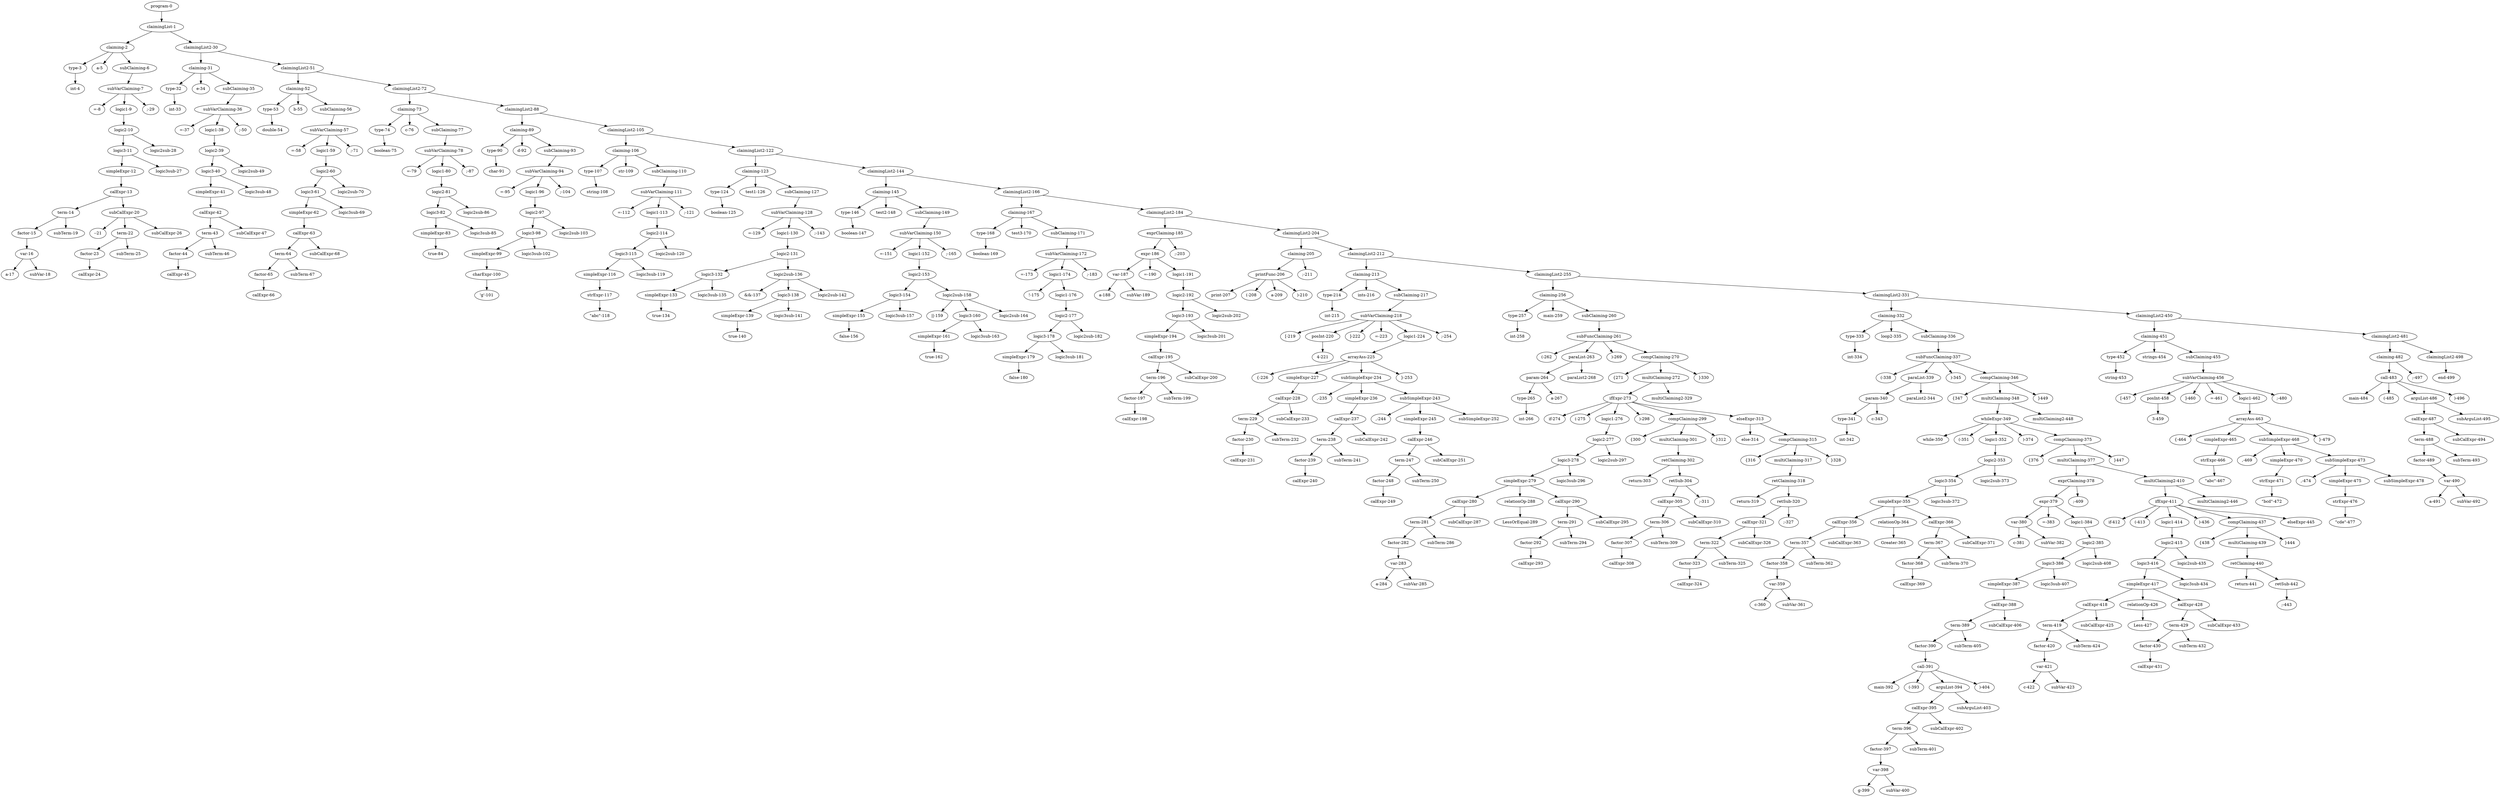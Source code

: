 digraph G {
<program-0>-><claimingList-1>;<claimingList-1>-><claiming-2>;<claiming-2>-><type-3>;<type-3>-><int-4>;<claiming-2>-><a-5>;<claiming-2>-><subClaiming-6>;<subClaiming-6>-><subVarClaiming-7>;<subVarClaiming-7>-><=-8>;<subVarClaiming-7>-><logic1-9>;<logic1-9>-><logic2-10>;<logic2-10>-><logic3-11>;<logic3-11>-><simpleExpr-12>;<simpleExpr-12>-><calExpr-13>;<calExpr-13>-><term-14>;<term-14>-><factor-15>;<factor-15>-><var-16>;<var-16>-><a-17>;<var-16>-><subVar-18>;<term-14>-><subTerm-19>;<calExpr-13>-><subCalExpr-20>;<subCalExpr-20>-><--21>;<subCalExpr-20>-><term-22>;<term-22>-><factor-23>;<factor-23>-><calExpr-24>;<term-22>-><subTerm-25>;<subCalExpr-20>-><subCalExpr-26>;<logic3-11>-><logic3sub-27>;<logic2-10>-><logic2sub-28>;<subVarClaiming-7>-><;-29>;<claimingList-1>-><claimingList2-30>;<claimingList2-30>-><claiming-31>;<claiming-31>-><type-32>;<type-32>-><int-33>;<claiming-31>-><e-34>;<claiming-31>-><subClaiming-35>;<subClaiming-35>-><subVarClaiming-36>;<subVarClaiming-36>-><=-37>;<subVarClaiming-36>-><logic1-38>;<logic1-38>-><logic2-39>;<logic2-39>-><logic3-40>;<logic3-40>-><simpleExpr-41>;<simpleExpr-41>-><calExpr-42>;<calExpr-42>-><term-43>;<term-43>-><factor-44>;<factor-44>-><calExpr-45>;<term-43>-><subTerm-46>;<calExpr-42>-><subCalExpr-47>;<logic3-40>-><logic3sub-48>;<logic2-39>-><logic2sub-49>;<subVarClaiming-36>-><;-50>;<claimingList2-30>-><claimingList2-51>;<claimingList2-51>-><claiming-52>;<claiming-52>-><type-53>;<type-53>-><double-54>;<claiming-52>-><b-55>;<claiming-52>-><subClaiming-56>;<subClaiming-56>-><subVarClaiming-57>;<subVarClaiming-57>-><=-58>;<subVarClaiming-57>-><logic1-59>;<logic1-59>-><logic2-60>;<logic2-60>-><logic3-61>;<logic3-61>-><simpleExpr-62>;<simpleExpr-62>-><calExpr-63>;<calExpr-63>-><term-64>;<term-64>-><factor-65>;<factor-65>-><calExpr-66>;<term-64>-><subTerm-67>;<calExpr-63>-><subCalExpr-68>;<logic3-61>-><logic3sub-69>;<logic2-60>-><logic2sub-70>;<subVarClaiming-57>-><;-71>;<claimingList2-51>-><claimingList2-72>;<claimingList2-72>-><claiming-73>;<claiming-73>-><type-74>;<type-74>-><boolean-75>;<claiming-73>-><c-76>;<claiming-73>-><subClaiming-77>;<subClaiming-77>-><subVarClaiming-78>;<subVarClaiming-78>-><=-79>;<subVarClaiming-78>-><logic1-80>;<logic1-80>-><logic2-81>;<logic2-81>-><logic3-82>;<logic3-82>-><simpleExpr-83>;<simpleExpr-83>-><true-84>;<logic3-82>-><logic3sub-85>;<logic2-81>-><logic2sub-86>;<subVarClaiming-78>-><;-87>;<claimingList2-72>-><claimingList2-88>;<claimingList2-88>-><claiming-89>;<claiming-89>-><type-90>;<type-90>-><char-91>;<claiming-89>-><d-92>;<claiming-89>-><subClaiming-93>;<subClaiming-93>-><subVarClaiming-94>;<subVarClaiming-94>-><=-95>;<subVarClaiming-94>-><logic1-96>;<logic1-96>-><logic2-97>;<logic2-97>-><logic3-98>;<logic3-98>-><simpleExpr-99>;<simpleExpr-99>-><charExpr-100>;<charExpr-100>-><'g'-101>;<logic3-98>-><logic3sub-102>;<logic2-97>-><logic2sub-103>;<subVarClaiming-94>-><;-104>;<claimingList2-88>-><claimingList2-105>;<claimingList2-105>-><claiming-106>;<claiming-106>-><type-107>;<type-107>-><string-108>;<claiming-106>-><str-109>;<claiming-106>-><subClaiming-110>;<subClaiming-110>-><subVarClaiming-111>;<subVarClaiming-111>-><=-112>;<subVarClaiming-111>-><logic1-113>;<logic1-113>-><logic2-114>;<logic2-114>-><logic3-115>;<logic3-115>-><simpleExpr-116>;<simpleExpr-116>-><strExpr-117>;<strExpr-117>-><"abc"-118>;<logic3-115>-><logic3sub-119>;<logic2-114>-><logic2sub-120>;<subVarClaiming-111>-><;-121>;<claimingList2-105>-><claimingList2-122>;<claimingList2-122>-><claiming-123>;<claiming-123>-><type-124>;<type-124>-><boolean-125>;<claiming-123>-><test1-126>;<claiming-123>-><subClaiming-127>;<subClaiming-127>-><subVarClaiming-128>;<subVarClaiming-128>-><=-129>;<subVarClaiming-128>-><logic1-130>;<logic1-130>-><logic2-131>;<logic2-131>-><logic3-132>;<logic3-132>-><simpleExpr-133>;<simpleExpr-133>-><true-134>;<logic3-132>-><logic3sub-135>;<logic2-131>-><logic2sub-136>;<logic2sub-136>-><&&-137>;<logic2sub-136>-><logic3-138>;<logic3-138>-><simpleExpr-139>;<simpleExpr-139>-><true-140>;<logic3-138>-><logic3sub-141>;<logic2sub-136>-><logic2sub-142>;<subVarClaiming-128>-><;-143>;<claimingList2-122>-><claimingList2-144>;<claimingList2-144>-><claiming-145>;<claiming-145>-><type-146>;<type-146>-><boolean-147>;<claiming-145>-><test2-148>;<claiming-145>-><subClaiming-149>;<subClaiming-149>-><subVarClaiming-150>;<subVarClaiming-150>-><=-151>;<subVarClaiming-150>-><logic1-152>;<logic1-152>-><logic2-153>;<logic2-153>-><logic3-154>;<logic3-154>-><simpleExpr-155>;<simpleExpr-155>-><false-156>;<logic3-154>-><logic3sub-157>;<logic2-153>-><logic2sub-158>;<logic2sub-158>-><||-159>;<logic2sub-158>-><logic3-160>;<logic3-160>-><simpleExpr-161>;<simpleExpr-161>-><true-162>;<logic3-160>-><logic3sub-163>;<logic2sub-158>-><logic2sub-164>;<subVarClaiming-150>-><;-165>;<claimingList2-144>-><claimingList2-166>;<claimingList2-166>-><claiming-167>;<claiming-167>-><type-168>;<type-168>-><boolean-169>;<claiming-167>-><test3-170>;<claiming-167>-><subClaiming-171>;<subClaiming-171>-><subVarClaiming-172>;<subVarClaiming-172>-><=-173>;<subVarClaiming-172>-><logic1-174>;<logic1-174>-><!-175>;<logic1-174>-><logic1-176>;<logic1-176>-><logic2-177>;<logic2-177>-><logic3-178>;<logic3-178>-><simpleExpr-179>;<simpleExpr-179>-><false-180>;<logic3-178>-><logic3sub-181>;<logic2-177>-><logic2sub-182>;<subVarClaiming-172>-><;-183>;<claimingList2-166>-><claimingList2-184>;<claimingList2-184>-><exprClaiming-185>;<exprClaiming-185>-><expr-186>;<expr-186>-><var-187>;<var-187>-><a-188>;<var-187>-><subVar-189>;<expr-186>-><=-190>;<expr-186>-><logic1-191>;<logic1-191>-><logic2-192>;<logic2-192>-><logic3-193>;<logic3-193>-><simpleExpr-194>;<simpleExpr-194>-><calExpr-195>;<calExpr-195>-><term-196>;<term-196>-><factor-197>;<factor-197>-><calExpr-198>;<term-196>-><subTerm-199>;<calExpr-195>-><subCalExpr-200>;<logic3-193>-><logic3sub-201>;<logic2-192>-><logic2sub-202>;<exprClaiming-185>-><;-203>;<claimingList2-184>-><claimingList2-204>;<claimingList2-204>-><claiming-205>;<claiming-205>-><printFunc-206>;<printFunc-206>-><print-207>;<printFunc-206>-><(-208>;<printFunc-206>-><a-209>;<printFunc-206>-><)-210>;<claiming-205>-><;-211>;<claimingList2-204>-><claimingList2-212>;<claimingList2-212>-><claiming-213>;<claiming-213>-><type-214>;<type-214>-><int-215>;<claiming-213>-><ints-216>;<claiming-213>-><subClaiming-217>;<subClaiming-217>-><subVarClaiming-218>;<subVarClaiming-218>-><[-219>;<subVarClaiming-218>-><posInt-220>;<posInt-220>-><4-221>;<subVarClaiming-218>-><]-222>;<subVarClaiming-218>-><=-223>;<subVarClaiming-218>-><logic1-224>;<logic1-224>-><arrayAss-225>;<arrayAss-225>-><{-226>;<arrayAss-225>-><simpleExpr-227>;<simpleExpr-227>-><calExpr-228>;<calExpr-228>-><term-229>;<term-229>-><factor-230>;<factor-230>-><calExpr-231>;<term-229>-><subTerm-232>;<calExpr-228>-><subCalExpr-233>;<arrayAss-225>-><subSimpleExpr-234>;<subSimpleExpr-234>-><,-235>;<subSimpleExpr-234>-><simpleExpr-236>;<simpleExpr-236>-><calExpr-237>;<calExpr-237>-><term-238>;<term-238>-><factor-239>;<factor-239>-><calExpr-240>;<term-238>-><subTerm-241>;<calExpr-237>-><subCalExpr-242>;<subSimpleExpr-234>-><subSimpleExpr-243>;<subSimpleExpr-243>-><,-244>;<subSimpleExpr-243>-><simpleExpr-245>;<simpleExpr-245>-><calExpr-246>;<calExpr-246>-><term-247>;<term-247>-><factor-248>;<factor-248>-><calExpr-249>;<term-247>-><subTerm-250>;<calExpr-246>-><subCalExpr-251>;<subSimpleExpr-243>-><subSimpleExpr-252>;<arrayAss-225>-><}-253>;<subVarClaiming-218>-><;-254>;<claimingList2-212>-><claimingList2-255>;<claimingList2-255>-><claiming-256>;<claiming-256>-><type-257>;<type-257>-><int-258>;<claiming-256>-><main-259>;<claiming-256>-><subClaiming-260>;<subClaiming-260>-><subFuncClaiming-261>;<subFuncClaiming-261>-><(-262>;<subFuncClaiming-261>-><paraList-263>;<paraList-263>-><param-264>;<param-264>-><type-265>;<type-265>-><int-266>;<param-264>-><a-267>;<paraList-263>-><paraList2-268>;<subFuncClaiming-261>-><)-269>;<subFuncClaiming-261>-><compClaiming-270>;<compClaiming-270>-><{271>;<compClaiming-270>-><multiClaiming-272>;<multiClaiming-272>-><ifExpr-273>;<ifExpr-273>-><if-274>;<ifExpr-273>-><(-275>;<ifExpr-273>-><logic1-276>;<logic1-276>-><logic2-277>;<logic2-277>-><logic3-278>;<logic3-278>-><simpleExpr-279>;<simpleExpr-279>-><calExpr-280>;<calExpr-280>-><term-281>;<term-281>-><factor-282>;<factor-282>-><var-283>;<var-283>-><a-284>;<var-283>-><subVar-285>;<term-281>-><subTerm-286>;<calExpr-280>-><subCalExpr-287>;<simpleExpr-279>-><relationOp-288>;<relationOp-288>-><LessOrEqual-289>;<simpleExpr-279>-><calExpr-290>;<calExpr-290>-><term-291>;<term-291>-><factor-292>;<factor-292>-><calExpr-293>;<term-291>-><subTerm-294>;<calExpr-290>-><subCalExpr-295>;<logic3-278>-><logic3sub-296>;<logic2-277>-><logic2sub-297>;<ifExpr-273>-><)-298>;<ifExpr-273>-><compClaiming-299>;<compClaiming-299>-><{300>;<compClaiming-299>-><multiClaiming-301>;<multiClaiming-301>-><retClaiming-302>;<retClaiming-302>-><return-303>;<retClaiming-302>-><retSub-304>;<retSub-304>-><calExpr-305>;<calExpr-305>-><term-306>;<term-306>-><factor-307>;<factor-307>-><calExpr-308>;<term-306>-><subTerm-309>;<calExpr-305>-><subCalExpr-310>;<retSub-304>-><;-311>;<compClaiming-299>-><}312>;<ifExpr-273>-><elseExpr-313>;<elseExpr-313>-><else-314>;<elseExpr-313>-><compClaiming-315>;<compClaiming-315>-><{316>;<compClaiming-315>-><multiClaiming-317>;<multiClaiming-317>-><retClaiming-318>;<retClaiming-318>-><return-319>;<retClaiming-318>-><retSub-320>;<retSub-320>-><calExpr-321>;<calExpr-321>-><term-322>;<term-322>-><factor-323>;<factor-323>-><calExpr-324>;<term-322>-><subTerm-325>;<calExpr-321>-><subCalExpr-326>;<retSub-320>-><;-327>;<compClaiming-315>-><}328>;<multiClaiming-272>-><multiClaiming2-329>;<compClaiming-270>-><}330>;<claimingList2-255>-><claimingList2-331>;<claimingList2-331>-><claiming-332>;<claiming-332>-><type-333>;<type-333>-><int-334>;<claiming-332>-><loop2-335>;<claiming-332>-><subClaiming-336>;<subClaiming-336>-><subFuncClaiming-337>;<subFuncClaiming-337>-><(-338>;<subFuncClaiming-337>-><paraList-339>;<paraList-339>-><param-340>;<param-340>-><type-341>;<type-341>-><int-342>;<param-340>-><c-343>;<paraList-339>-><paraList2-344>;<subFuncClaiming-337>-><)-345>;<subFuncClaiming-337>-><compClaiming-346>;<compClaiming-346>-><{347>;<compClaiming-346>-><multiClaiming-348>;<multiClaiming-348>-><whileExpr-349>;<whileExpr-349>-><while-350>;<whileExpr-349>-><(-351>;<whileExpr-349>-><logic1-352>;<logic1-352>-><logic2-353>;<logic2-353>-><logic3-354>;<logic3-354>-><simpleExpr-355>;<simpleExpr-355>-><calExpr-356>;<calExpr-356>-><term-357>;<term-357>-><factor-358>;<factor-358>-><var-359>;<var-359>-><c-360>;<var-359>-><subVar-361>;<term-357>-><subTerm-362>;<calExpr-356>-><subCalExpr-363>;<simpleExpr-355>-><relationOp-364>;<relationOp-364>-><Greater-365>;<simpleExpr-355>-><calExpr-366>;<calExpr-366>-><term-367>;<term-367>-><factor-368>;<factor-368>-><calExpr-369>;<term-367>-><subTerm-370>;<calExpr-366>-><subCalExpr-371>;<logic3-354>-><logic3sub-372>;<logic2-353>-><logic2sub-373>;<whileExpr-349>-><)-374>;<whileExpr-349>-><compClaiming-375>;<compClaiming-375>-><{376>;<compClaiming-375>-><multiClaiming-377>;<multiClaiming-377>-><exprClaiming-378>;<exprClaiming-378>-><expr-379>;<expr-379>-><var-380>;<var-380>-><c-381>;<var-380>-><subVar-382>;<expr-379>-><=-383>;<expr-379>-><logic1-384>;<logic1-384>-><logic2-385>;<logic2-385>-><logic3-386>;<logic3-386>-><simpleExpr-387>;<simpleExpr-387>-><calExpr-388>;<calExpr-388>-><term-389>;<term-389>-><factor-390>;<factor-390>-><call-391>;<call-391>-><main-392>;<call-391>-><(-393>;<call-391>-><arguList-394>;<arguList-394>-><calExpr-395>;<calExpr-395>-><term-396>;<term-396>-><factor-397>;<factor-397>-><var-398>;<var-398>-><g-399>;<var-398>-><subVar-400>;<term-396>-><subTerm-401>;<calExpr-395>-><subCalExpr-402>;<arguList-394>-><subArguList-403>;<call-391>-><)-404>;<term-389>-><subTerm-405>;<calExpr-388>-><subCalExpr-406>;<logic3-386>-><logic3sub-407>;<logic2-385>-><logic2sub-408>;<exprClaiming-378>-><;-409>;<multiClaiming-377>-><multiClaiming2-410>;<multiClaiming2-410>-><ifExpr-411>;<ifExpr-411>-><if-412>;<ifExpr-411>-><(-413>;<ifExpr-411>-><logic1-414>;<logic1-414>-><logic2-415>;<logic2-415>-><logic3-416>;<logic3-416>-><simpleExpr-417>;<simpleExpr-417>-><calExpr-418>;<calExpr-418>-><term-419>;<term-419>-><factor-420>;<factor-420>-><var-421>;<var-421>-><c-422>;<var-421>-><subVar-423>;<term-419>-><subTerm-424>;<calExpr-418>-><subCalExpr-425>;<simpleExpr-417>-><relationOp-426>;<relationOp-426>-><Less-427>;<simpleExpr-417>-><calExpr-428>;<calExpr-428>-><term-429>;<term-429>-><factor-430>;<factor-430>-><calExpr-431>;<term-429>-><subTerm-432>;<calExpr-428>-><subCalExpr-433>;<logic3-416>-><logic3sub-434>;<logic2-415>-><logic2sub-435>;<ifExpr-411>-><)-436>;<ifExpr-411>-><compClaiming-437>;<compClaiming-437>-><{438>;<compClaiming-437>-><multiClaiming-439>;<multiClaiming-439>-><retClaiming-440>;<retClaiming-440>-><return-441>;<retClaiming-440>-><retSub-442>;<retSub-442>-><;-443>;<compClaiming-437>-><}444>;<ifExpr-411>-><elseExpr-445>;<multiClaiming2-410>-><multiClaiming2-446>;<compClaiming-375>-><}447>;<multiClaiming-348>-><multiClaiming2-448>;<compClaiming-346>-><}449>;<claimingList2-331>-><claimingList2-450>;<claimingList2-450>-><claiming-451>;<claiming-451>-><type-452>;<type-452>-><string-453>;<claiming-451>-><strings-454>;<claiming-451>-><subClaiming-455>;<subClaiming-455>-><subVarClaiming-456>;<subVarClaiming-456>-><[-457>;<subVarClaiming-456>-><posInt-458>;<posInt-458>-><3-459>;<subVarClaiming-456>-><]-460>;<subVarClaiming-456>-><=-461>;<subVarClaiming-456>-><logic1-462>;<logic1-462>-><arrayAss-463>;<arrayAss-463>-><{-464>;<arrayAss-463>-><simpleExpr-465>;<simpleExpr-465>-><strExpr-466>;<strExpr-466>-><"abc"-467>;<arrayAss-463>-><subSimpleExpr-468>;<subSimpleExpr-468>-><,-469>;<subSimpleExpr-468>-><simpleExpr-470>;<simpleExpr-470>-><strExpr-471>;<strExpr-471>-><"bcd"-472>;<subSimpleExpr-468>-><subSimpleExpr-473>;<subSimpleExpr-473>-><,-474>;<subSimpleExpr-473>-><simpleExpr-475>;<simpleExpr-475>-><strExpr-476>;<strExpr-476>-><"cde"-477>;<subSimpleExpr-473>-><subSimpleExpr-478>;<arrayAss-463>-><}-479>;<subVarClaiming-456>-><;-480>;<claimingList2-450>-><claimingList2-481>;<claimingList2-481>-><claiming-482>;<claiming-482>-><call-483>;<call-483>-><main-484>;<call-483>-><(-485>;<call-483>-><arguList-486>;<arguList-486>-><calExpr-487>;<calExpr-487>-><term-488>;<term-488>-><factor-489>;<factor-489>-><var-490>;<var-490>-><a-491>;<var-490>-><subVar-492>;<term-488>-><subTerm-493>;<calExpr-487>-><subCalExpr-494>;<arguList-486>-><subArguList-495>;<call-483>-><)-496>;<claiming-482>-><;-497>;<claimingList2-481>-><claimingList2-498>;<claimingList2-498>-><end-499>;}

